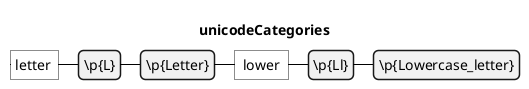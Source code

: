 {
  "sha1": "9eu1gxaci6vmxal8hy6w2dxh95y4kdd",
  "insertion": {
    "when": "2024-05-30T20:48:21.678Z",
    "url": "http://alphadoc.plantuml.com/doc/dokuwiki/en/regex-old",
    "user": "plantuml@gmail.com"
  }
}
@startregex
title unicodeCategories
letter \p{L}\p{Letter} lower \p{Ll}\p{Lowercase_letter}
@endregex
